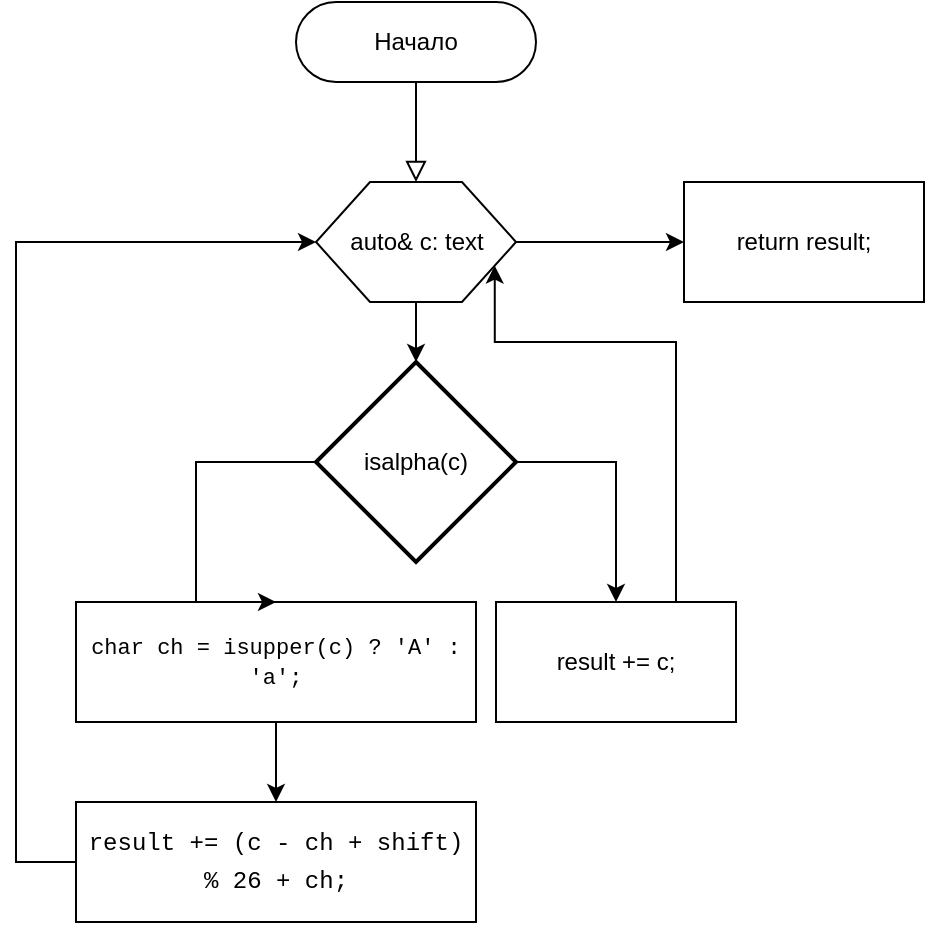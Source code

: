 <mxfile version="23.1.1" type="device">
  <diagram id="C5RBs43oDa-KdzZeNtuy" name="Page-1">
    <mxGraphModel dx="1509" dy="785" grid="1" gridSize="10" guides="1" tooltips="1" connect="1" arrows="1" fold="1" page="1" pageScale="1" pageWidth="827" pageHeight="1169" math="0" shadow="0">
      <root>
        <mxCell id="WIyWlLk6GJQsqaUBKTNV-0" />
        <mxCell id="WIyWlLk6GJQsqaUBKTNV-1" parent="WIyWlLk6GJQsqaUBKTNV-0" />
        <mxCell id="WIyWlLk6GJQsqaUBKTNV-2" value="" style="rounded=0;html=1;jettySize=auto;orthogonalLoop=1;fontSize=11;endArrow=block;endFill=0;endSize=8;strokeWidth=1;shadow=0;labelBackgroundColor=none;edgeStyle=orthogonalEdgeStyle;" parent="WIyWlLk6GJQsqaUBKTNV-1" source="WIyWlLk6GJQsqaUBKTNV-3" edge="1">
          <mxGeometry relative="1" as="geometry">
            <mxPoint x="220" y="170" as="targetPoint" />
          </mxGeometry>
        </mxCell>
        <mxCell id="WIyWlLk6GJQsqaUBKTNV-3" value="Начало" style="rounded=1;whiteSpace=wrap;html=1;fontSize=12;glass=0;strokeWidth=1;shadow=0;arcSize=50;" parent="WIyWlLk6GJQsqaUBKTNV-1" vertex="1">
          <mxGeometry x="160" y="80" width="120" height="40" as="geometry" />
        </mxCell>
        <mxCell id="pKIDRNXs2y8hNhaF3nF--14" style="edgeStyle=orthogonalEdgeStyle;rounded=0;orthogonalLoop=1;jettySize=auto;html=1;entryX=0;entryY=0.5;entryDx=0;entryDy=0;" edge="1" parent="WIyWlLk6GJQsqaUBKTNV-1" source="pKIDRNXs2y8hNhaF3nF--2" target="pKIDRNXs2y8hNhaF3nF--15">
          <mxGeometry relative="1" as="geometry">
            <mxPoint x="350" y="200" as="targetPoint" />
          </mxGeometry>
        </mxCell>
        <mxCell id="pKIDRNXs2y8hNhaF3nF--2" value="auto&amp;amp; c: text" style="verticalLabelPosition=middle;verticalAlign=middle;html=1;shape=hexagon;perimeter=hexagonPerimeter2;arcSize=6;size=0.27;labelPosition=center;align=center;" vertex="1" parent="WIyWlLk6GJQsqaUBKTNV-1">
          <mxGeometry x="170" y="170" width="100" height="60" as="geometry" />
        </mxCell>
        <mxCell id="pKIDRNXs2y8hNhaF3nF--6" style="edgeStyle=orthogonalEdgeStyle;rounded=0;orthogonalLoop=1;jettySize=auto;html=1;entryX=0.5;entryY=0;entryDx=0;entryDy=0;" edge="1" parent="WIyWlLk6GJQsqaUBKTNV-1" source="pKIDRNXs2y8hNhaF3nF--3" target="pKIDRNXs2y8hNhaF3nF--5">
          <mxGeometry relative="1" as="geometry" />
        </mxCell>
        <mxCell id="pKIDRNXs2y8hNhaF3nF--3" value="&lt;div style=&quot;font-family: Consolas, &amp;quot;Courier New&amp;quot;, monospace; font-weight: normal; font-size: 11px; line-height: 136%;&quot;&gt;&lt;div style=&quot;line-height: 136%; font-size: 11px;&quot;&gt;&lt;font style=&quot;font-size: 11px;&quot;&gt;&lt;span style=&quot;font-size: 11px;&quot;&gt;char ch = isupper(c) ? &#39;A&#39; : &#39;a&#39;;&lt;/span&gt;&lt;/font&gt;&lt;/div&gt;&lt;/div&gt;" style="rounded=0;whiteSpace=wrap;html=1;fontColor=default;labelBackgroundColor=none;fontSize=11;" vertex="1" parent="WIyWlLk6GJQsqaUBKTNV-1">
          <mxGeometry x="50" y="380" width="200" height="60" as="geometry" />
        </mxCell>
        <mxCell id="pKIDRNXs2y8hNhaF3nF--12" style="edgeStyle=orthogonalEdgeStyle;rounded=0;orthogonalLoop=1;jettySize=auto;html=1;entryX=0;entryY=0.5;entryDx=0;entryDy=0;" edge="1" parent="WIyWlLk6GJQsqaUBKTNV-1" source="pKIDRNXs2y8hNhaF3nF--5" target="pKIDRNXs2y8hNhaF3nF--2">
          <mxGeometry relative="1" as="geometry">
            <Array as="points">
              <mxPoint x="20" y="510" />
              <mxPoint x="20" y="200" />
            </Array>
          </mxGeometry>
        </mxCell>
        <mxCell id="pKIDRNXs2y8hNhaF3nF--5" value="&lt;div style=&quot;font-family: Consolas, &amp;quot;Courier New&amp;quot;, monospace; font-weight: normal; font-size: 12px; line-height: 19px;&quot;&gt;&lt;div style=&quot;font-size: 12px;&quot;&gt;&lt;span style=&quot;font-size: 12px;&quot;&gt;&lt;span style=&quot;font-size: 12px;&quot;&gt;result&lt;/span&gt;&lt;span style=&quot;font-size: 12px;&quot;&gt; &lt;/span&gt;&lt;span style=&quot;font-size: 12px;&quot;&gt;+=&lt;/span&gt;&lt;span style=&quot;font-size: 12px;&quot;&gt; (&lt;/span&gt;&lt;span style=&quot;font-size: 12px;&quot;&gt;c&lt;/span&gt;&lt;span style=&quot;font-size: 12px;&quot;&gt; &lt;/span&gt;&lt;span style=&quot;font-size: 12px;&quot;&gt;-&lt;/span&gt;&lt;span style=&quot;font-size: 12px;&quot;&gt; &lt;/span&gt;&lt;span style=&quot;font-size: 12px;&quot;&gt;ch&lt;/span&gt;&lt;span style=&quot;font-size: 12px;&quot;&gt; &lt;/span&gt;&lt;span style=&quot;font-size: 12px;&quot;&gt;+&lt;/span&gt;&lt;span style=&quot;font-size: 12px;&quot;&gt; &lt;/span&gt;&lt;span style=&quot;font-size: 12px;&quot;&gt;shift&lt;/span&gt;&lt;span style=&quot;font-size: 12px;&quot;&gt;) &lt;/span&gt;&lt;span style=&quot;font-size: 12px;&quot;&gt;%&lt;/span&gt;&lt;span style=&quot;font-size: 12px;&quot;&gt; &lt;/span&gt;&lt;span style=&quot;font-size: 12px;&quot;&gt;26&lt;/span&gt;&lt;span style=&quot;font-size: 12px;&quot;&gt; &lt;/span&gt;&lt;span style=&quot;font-size: 12px;&quot;&gt;+&lt;/span&gt;&lt;span style=&quot;font-size: 12px;&quot;&gt; &lt;/span&gt;&lt;span style=&quot;font-size: 12px;&quot;&gt;ch&lt;/span&gt;&lt;span style=&quot;font-size: 12px;&quot;&gt;;&lt;/span&gt;&lt;/span&gt;&lt;/div&gt;&lt;/div&gt;" style="rounded=0;whiteSpace=wrap;html=1;fontColor=#000000;labelBackgroundColor=none;fontSize=12;" vertex="1" parent="WIyWlLk6GJQsqaUBKTNV-1">
          <mxGeometry x="50" y="480" width="200" height="60" as="geometry" />
        </mxCell>
        <mxCell id="pKIDRNXs2y8hNhaF3nF--9" style="edgeStyle=orthogonalEdgeStyle;rounded=0;orthogonalLoop=1;jettySize=auto;html=1;entryX=0.5;entryY=0;entryDx=0;entryDy=0;" edge="1" parent="WIyWlLk6GJQsqaUBKTNV-1" source="pKIDRNXs2y8hNhaF3nF--7" target="pKIDRNXs2y8hNhaF3nF--3">
          <mxGeometry relative="1" as="geometry">
            <Array as="points">
              <mxPoint x="110" y="310" />
            </Array>
          </mxGeometry>
        </mxCell>
        <mxCell id="pKIDRNXs2y8hNhaF3nF--11" style="edgeStyle=orthogonalEdgeStyle;rounded=0;orthogonalLoop=1;jettySize=auto;html=1;entryX=0.5;entryY=0;entryDx=0;entryDy=0;" edge="1" parent="WIyWlLk6GJQsqaUBKTNV-1" source="pKIDRNXs2y8hNhaF3nF--7" target="pKIDRNXs2y8hNhaF3nF--10">
          <mxGeometry relative="1" as="geometry">
            <Array as="points">
              <mxPoint x="320" y="310" />
            </Array>
          </mxGeometry>
        </mxCell>
        <mxCell id="pKIDRNXs2y8hNhaF3nF--7" value="isalpha(c)" style="strokeWidth=2;html=1;shape=mxgraph.flowchart.decision;whiteSpace=wrap;" vertex="1" parent="WIyWlLk6GJQsqaUBKTNV-1">
          <mxGeometry x="170" y="260" width="100" height="100" as="geometry" />
        </mxCell>
        <mxCell id="pKIDRNXs2y8hNhaF3nF--8" style="edgeStyle=orthogonalEdgeStyle;rounded=0;orthogonalLoop=1;jettySize=auto;html=1;entryX=0.5;entryY=0;entryDx=0;entryDy=0;entryPerimeter=0;" edge="1" parent="WIyWlLk6GJQsqaUBKTNV-1" source="pKIDRNXs2y8hNhaF3nF--2" target="pKIDRNXs2y8hNhaF3nF--7">
          <mxGeometry relative="1" as="geometry" />
        </mxCell>
        <mxCell id="pKIDRNXs2y8hNhaF3nF--13" style="edgeStyle=orthogonalEdgeStyle;rounded=0;orthogonalLoop=1;jettySize=auto;html=1;entryX=1;entryY=0.75;entryDx=0;entryDy=0;" edge="1" parent="WIyWlLk6GJQsqaUBKTNV-1" source="pKIDRNXs2y8hNhaF3nF--10" target="pKIDRNXs2y8hNhaF3nF--2">
          <mxGeometry relative="1" as="geometry">
            <Array as="points">
              <mxPoint x="350" y="250" />
              <mxPoint x="259" y="250" />
            </Array>
          </mxGeometry>
        </mxCell>
        <mxCell id="pKIDRNXs2y8hNhaF3nF--10" value="result += c;" style="rounded=0;whiteSpace=wrap;html=1;" vertex="1" parent="WIyWlLk6GJQsqaUBKTNV-1">
          <mxGeometry x="260" y="380" width="120" height="60" as="geometry" />
        </mxCell>
        <mxCell id="pKIDRNXs2y8hNhaF3nF--15" value="return result;" style="rounded=0;whiteSpace=wrap;html=1;" vertex="1" parent="WIyWlLk6GJQsqaUBKTNV-1">
          <mxGeometry x="354" y="170" width="120" height="60" as="geometry" />
        </mxCell>
      </root>
    </mxGraphModel>
  </diagram>
</mxfile>
